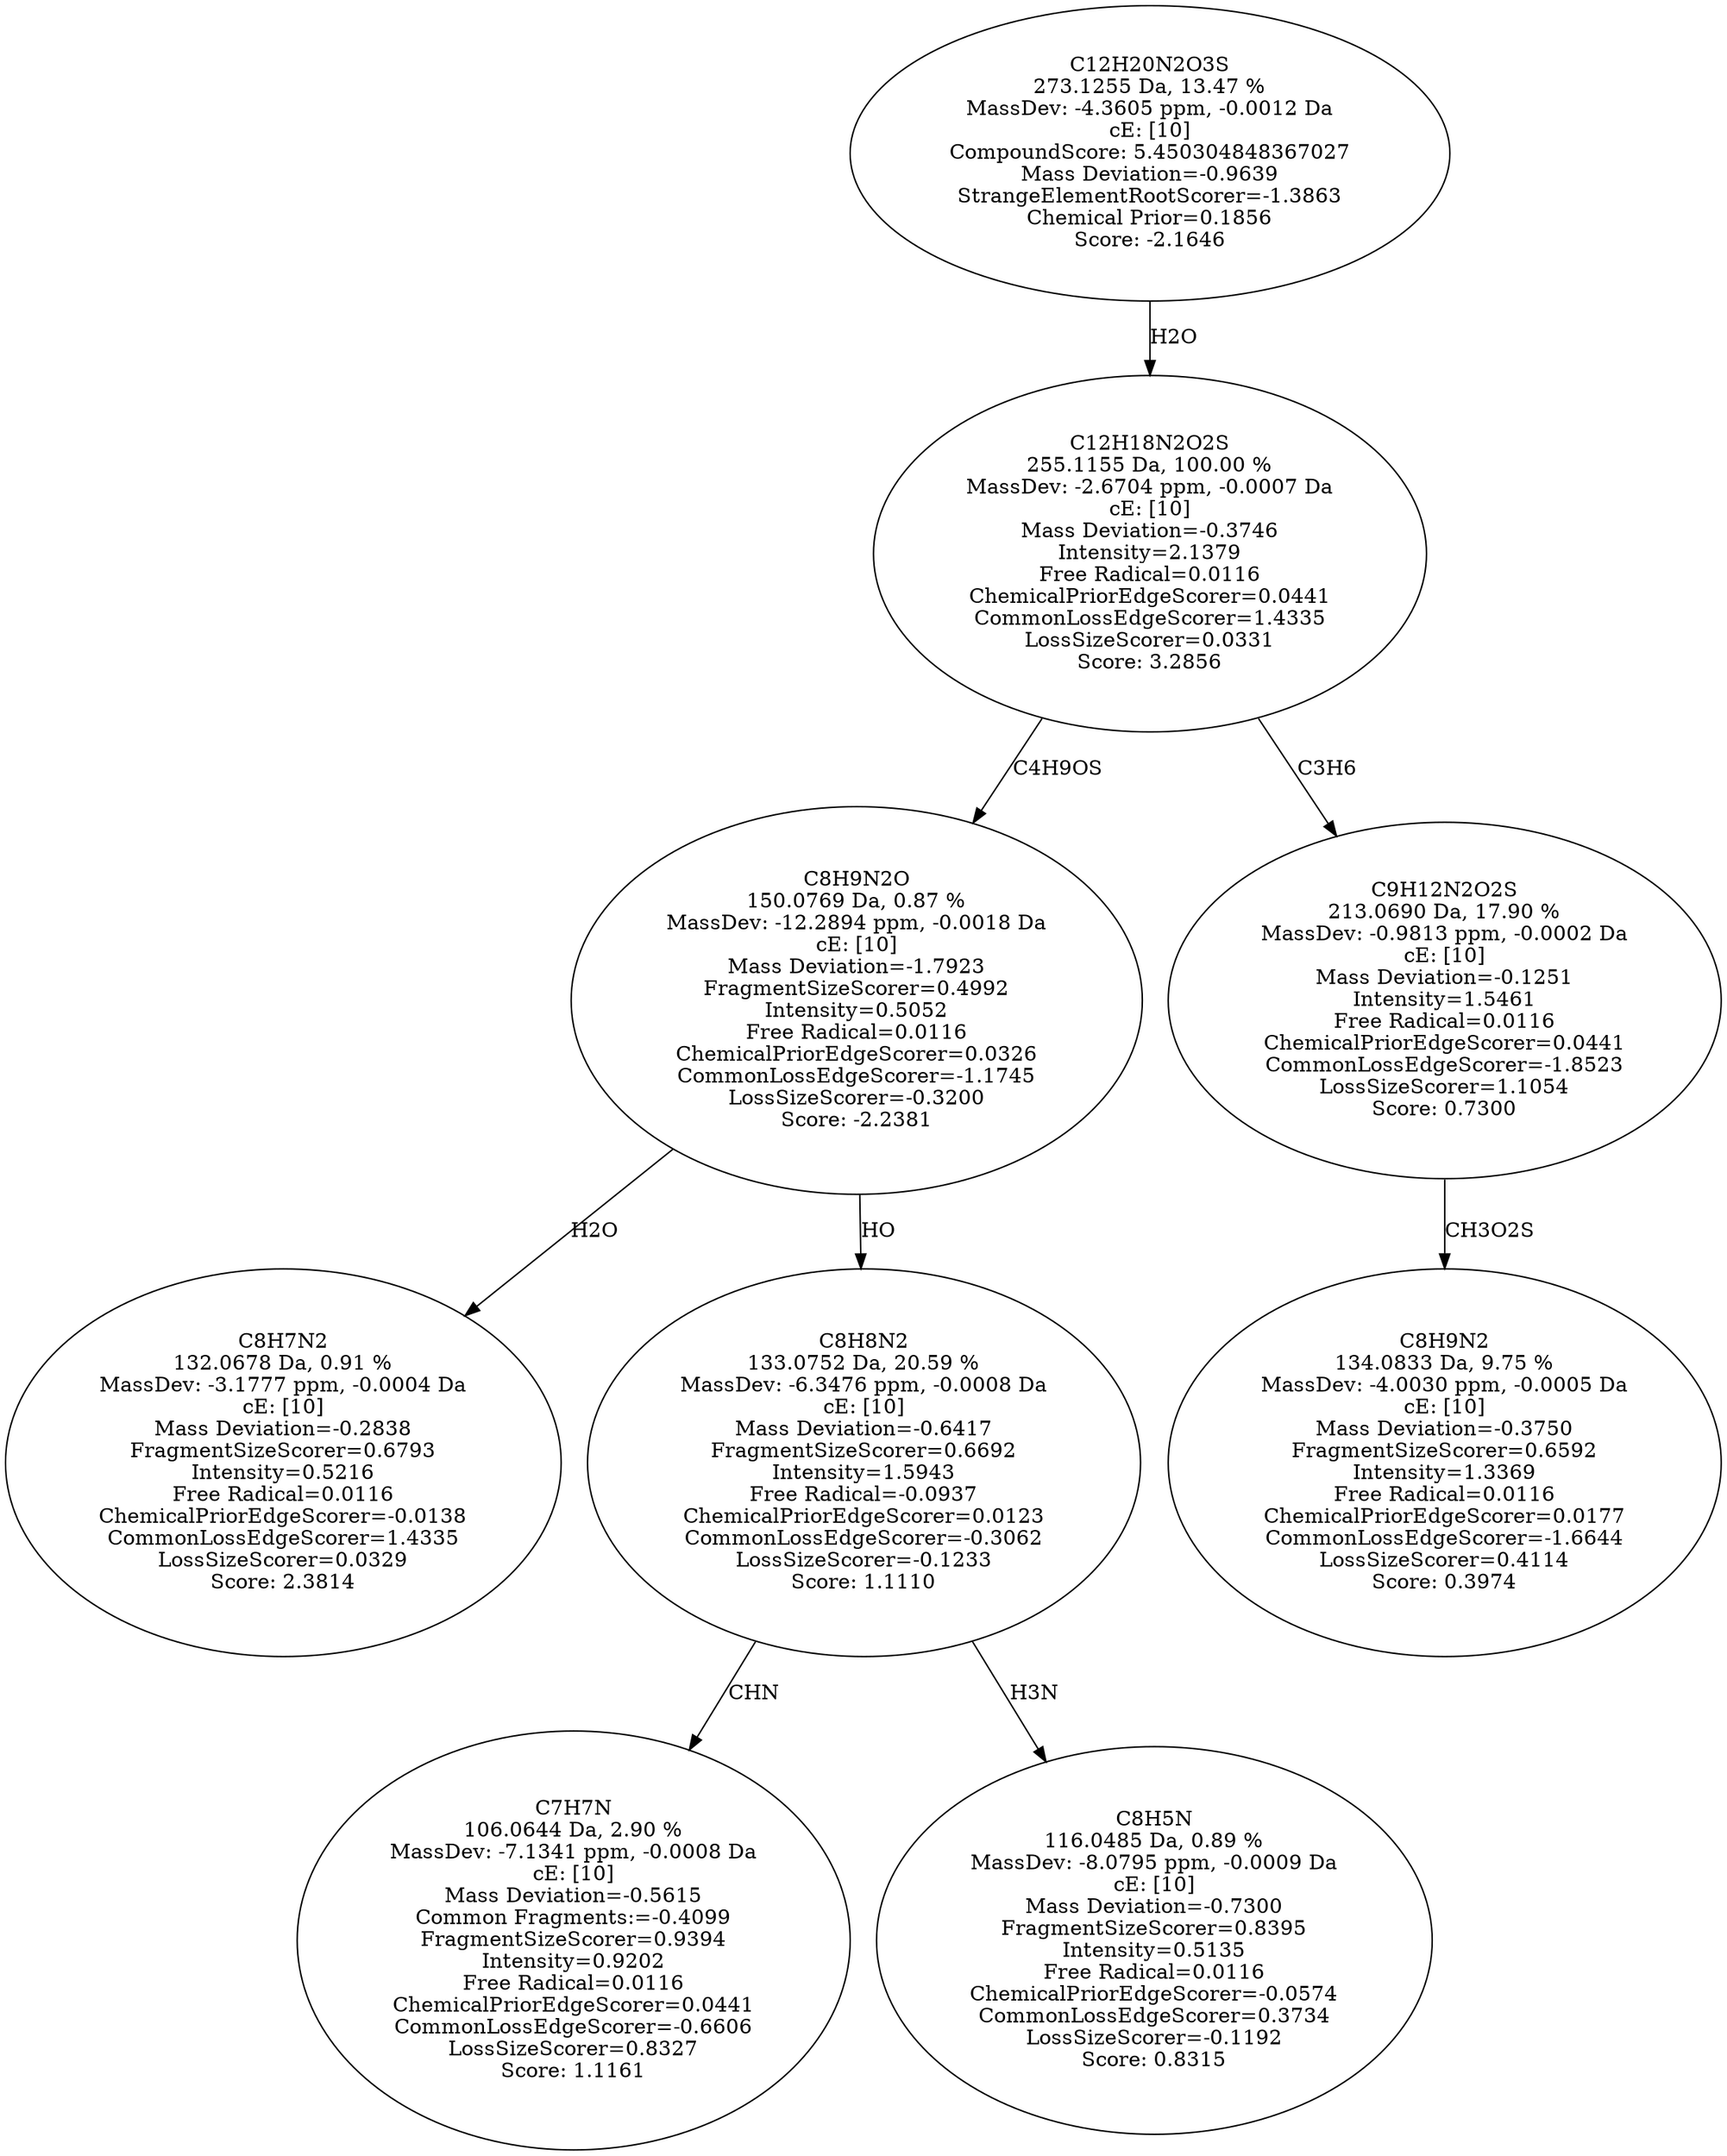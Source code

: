 strict digraph {
v1 [label="C8H7N2\n132.0678 Da, 0.91 %\nMassDev: -3.1777 ppm, -0.0004 Da\ncE: [10]\nMass Deviation=-0.2838\nFragmentSizeScorer=0.6793\nIntensity=0.5216\nFree Radical=0.0116\nChemicalPriorEdgeScorer=-0.0138\nCommonLossEdgeScorer=1.4335\nLossSizeScorer=0.0329\nScore: 2.3814"];
v2 [label="C7H7N\n106.0644 Da, 2.90 %\nMassDev: -7.1341 ppm, -0.0008 Da\ncE: [10]\nMass Deviation=-0.5615\nCommon Fragments:=-0.4099\nFragmentSizeScorer=0.9394\nIntensity=0.9202\nFree Radical=0.0116\nChemicalPriorEdgeScorer=0.0441\nCommonLossEdgeScorer=-0.6606\nLossSizeScorer=0.8327\nScore: 1.1161"];
v3 [label="C8H5N\n116.0485 Da, 0.89 %\nMassDev: -8.0795 ppm, -0.0009 Da\ncE: [10]\nMass Deviation=-0.7300\nFragmentSizeScorer=0.8395\nIntensity=0.5135\nFree Radical=0.0116\nChemicalPriorEdgeScorer=-0.0574\nCommonLossEdgeScorer=0.3734\nLossSizeScorer=-0.1192\nScore: 0.8315"];
v4 [label="C8H8N2\n133.0752 Da, 20.59 %\nMassDev: -6.3476 ppm, -0.0008 Da\ncE: [10]\nMass Deviation=-0.6417\nFragmentSizeScorer=0.6692\nIntensity=1.5943\nFree Radical=-0.0937\nChemicalPriorEdgeScorer=0.0123\nCommonLossEdgeScorer=-0.3062\nLossSizeScorer=-0.1233\nScore: 1.1110"];
v5 [label="C8H9N2O\n150.0769 Da, 0.87 %\nMassDev: -12.2894 ppm, -0.0018 Da\ncE: [10]\nMass Deviation=-1.7923\nFragmentSizeScorer=0.4992\nIntensity=0.5052\nFree Radical=0.0116\nChemicalPriorEdgeScorer=0.0326\nCommonLossEdgeScorer=-1.1745\nLossSizeScorer=-0.3200\nScore: -2.2381"];
v6 [label="C8H9N2\n134.0833 Da, 9.75 %\nMassDev: -4.0030 ppm, -0.0005 Da\ncE: [10]\nMass Deviation=-0.3750\nFragmentSizeScorer=0.6592\nIntensity=1.3369\nFree Radical=0.0116\nChemicalPriorEdgeScorer=0.0177\nCommonLossEdgeScorer=-1.6644\nLossSizeScorer=0.4114\nScore: 0.3974"];
v7 [label="C9H12N2O2S\n213.0690 Da, 17.90 %\nMassDev: -0.9813 ppm, -0.0002 Da\ncE: [10]\nMass Deviation=-0.1251\nIntensity=1.5461\nFree Radical=0.0116\nChemicalPriorEdgeScorer=0.0441\nCommonLossEdgeScorer=-1.8523\nLossSizeScorer=1.1054\nScore: 0.7300"];
v8 [label="C12H18N2O2S\n255.1155 Da, 100.00 %\nMassDev: -2.6704 ppm, -0.0007 Da\ncE: [10]\nMass Deviation=-0.3746\nIntensity=2.1379\nFree Radical=0.0116\nChemicalPriorEdgeScorer=0.0441\nCommonLossEdgeScorer=1.4335\nLossSizeScorer=0.0331\nScore: 3.2856"];
v9 [label="C12H20N2O3S\n273.1255 Da, 13.47 %\nMassDev: -4.3605 ppm, -0.0012 Da\ncE: [10]\nCompoundScore: 5.450304848367027\nMass Deviation=-0.9639\nStrangeElementRootScorer=-1.3863\nChemical Prior=0.1856\nScore: -2.1646"];
v5 -> v1 [label="H2O"];
v4 -> v2 [label="CHN"];
v4 -> v3 [label="H3N"];
v5 -> v4 [label="HO"];
v8 -> v5 [label="C4H9OS"];
v7 -> v6 [label="CH3O2S"];
v8 -> v7 [label="C3H6"];
v9 -> v8 [label="H2O"];
}